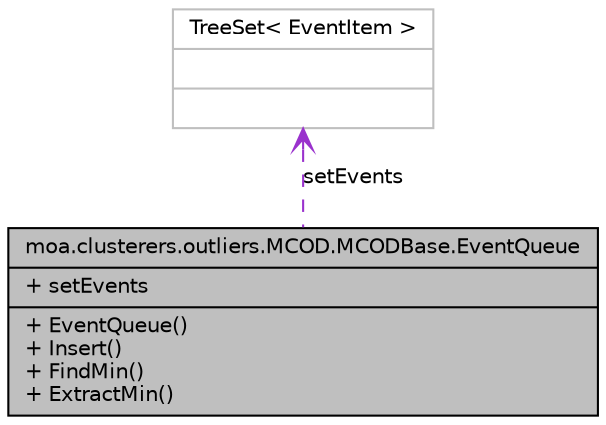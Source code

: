 digraph G
{
  edge [fontname="Helvetica",fontsize="10",labelfontname="Helvetica",labelfontsize="10"];
  node [fontname="Helvetica",fontsize="10",shape=record];
  Node1 [label="{moa.clusterers.outliers.MCOD.MCODBase.EventQueue\n|+ setEvents\l|+ EventQueue()\l+ Insert()\l+ FindMin()\l+ ExtractMin()\l}",height=0.2,width=0.4,color="black", fillcolor="grey75", style="filled" fontcolor="black"];
  Node2 -> Node1 [dir=back,color="darkorchid3",fontsize="10",style="dashed",label="setEvents",arrowtail="open",fontname="Helvetica"];
  Node2 [label="{TreeSet\< EventItem \>\n||}",height=0.2,width=0.4,color="grey75", fillcolor="white", style="filled"];
}
